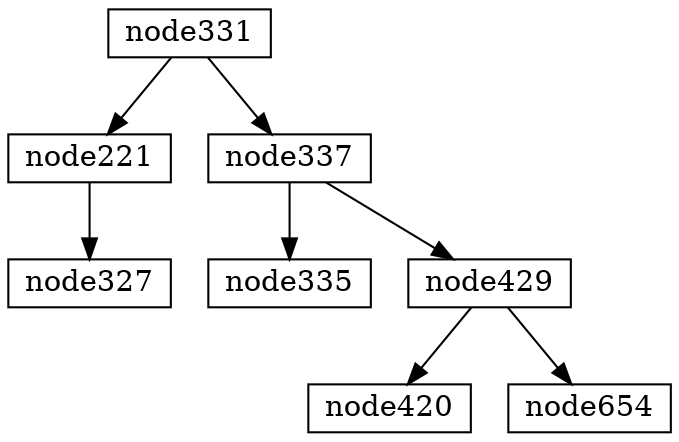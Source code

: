 digraph G {
rankdir = TB; 
node [shape=record, width=.1, height=.1]; 
node331->node221; 
node221->node327; 
node331->node337; 
node337->node335; 
node337->node429; 
node429->node420; 
node429->node654; 
}